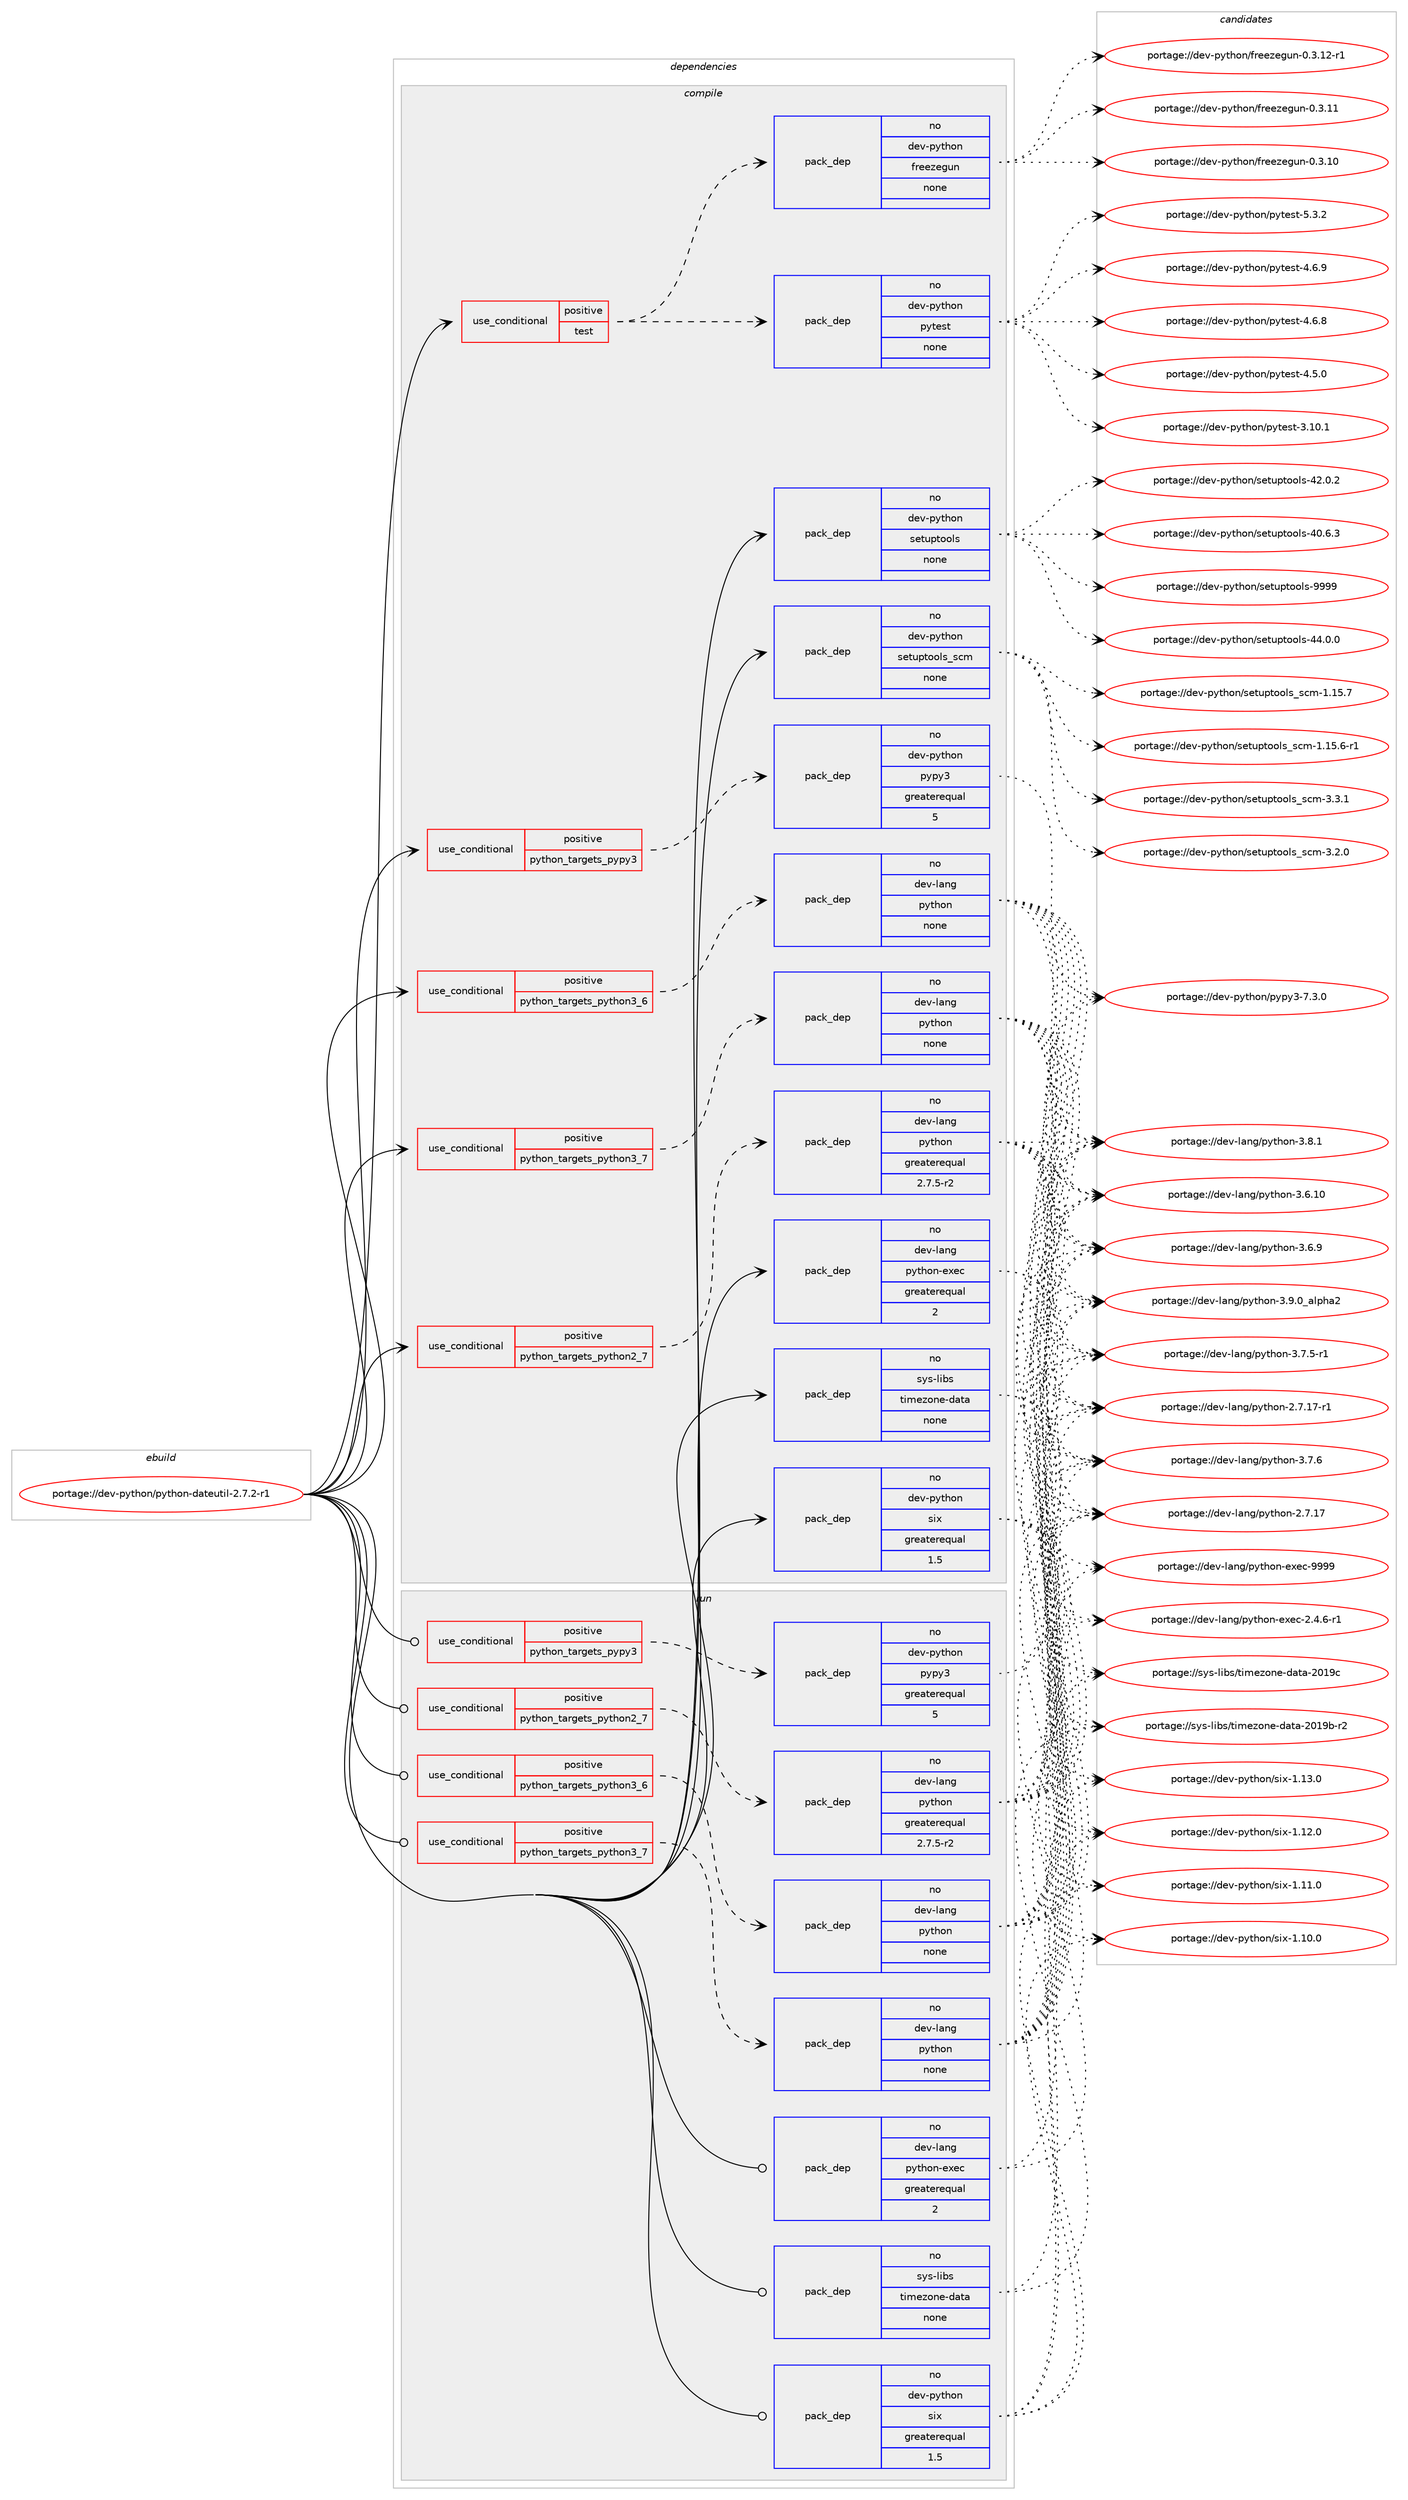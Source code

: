 digraph prolog {

# *************
# Graph options
# *************

newrank=true;
concentrate=true;
compound=true;
graph [rankdir=LR,fontname=Helvetica,fontsize=10,ranksep=1.5];#, ranksep=2.5, nodesep=0.2];
edge  [arrowhead=vee];
node  [fontname=Helvetica,fontsize=10];

# **********
# The ebuild
# **********

subgraph cluster_leftcol {
color=gray;
rank=same;
label=<<i>ebuild</i>>;
id [label="portage://dev-python/python-dateutil-2.7.2-r1", color=red, width=4, href="../dev-python/python-dateutil-2.7.2-r1.svg"];
}

# ****************
# The dependencies
# ****************

subgraph cluster_midcol {
color=gray;
label=<<i>dependencies</i>>;
subgraph cluster_compile {
fillcolor="#eeeeee";
style=filled;
label=<<i>compile</i>>;
subgraph cond107946 {
dependency432969 [label=<<TABLE BORDER="0" CELLBORDER="1" CELLSPACING="0" CELLPADDING="4"><TR><TD ROWSPAN="3" CELLPADDING="10">use_conditional</TD></TR><TR><TD>positive</TD></TR><TR><TD>python_targets_pypy3</TD></TR></TABLE>>, shape=none, color=red];
subgraph pack320108 {
dependency432970 [label=<<TABLE BORDER="0" CELLBORDER="1" CELLSPACING="0" CELLPADDING="4" WIDTH="220"><TR><TD ROWSPAN="6" CELLPADDING="30">pack_dep</TD></TR><TR><TD WIDTH="110">no</TD></TR><TR><TD>dev-python</TD></TR><TR><TD>pypy3</TD></TR><TR><TD>greaterequal</TD></TR><TR><TD>5</TD></TR></TABLE>>, shape=none, color=blue];
}
dependency432969:e -> dependency432970:w [weight=20,style="dashed",arrowhead="vee"];
}
id:e -> dependency432969:w [weight=20,style="solid",arrowhead="vee"];
subgraph cond107947 {
dependency432971 [label=<<TABLE BORDER="0" CELLBORDER="1" CELLSPACING="0" CELLPADDING="4"><TR><TD ROWSPAN="3" CELLPADDING="10">use_conditional</TD></TR><TR><TD>positive</TD></TR><TR><TD>python_targets_python2_7</TD></TR></TABLE>>, shape=none, color=red];
subgraph pack320109 {
dependency432972 [label=<<TABLE BORDER="0" CELLBORDER="1" CELLSPACING="0" CELLPADDING="4" WIDTH="220"><TR><TD ROWSPAN="6" CELLPADDING="30">pack_dep</TD></TR><TR><TD WIDTH="110">no</TD></TR><TR><TD>dev-lang</TD></TR><TR><TD>python</TD></TR><TR><TD>greaterequal</TD></TR><TR><TD>2.7.5-r2</TD></TR></TABLE>>, shape=none, color=blue];
}
dependency432971:e -> dependency432972:w [weight=20,style="dashed",arrowhead="vee"];
}
id:e -> dependency432971:w [weight=20,style="solid",arrowhead="vee"];
subgraph cond107948 {
dependency432973 [label=<<TABLE BORDER="0" CELLBORDER="1" CELLSPACING="0" CELLPADDING="4"><TR><TD ROWSPAN="3" CELLPADDING="10">use_conditional</TD></TR><TR><TD>positive</TD></TR><TR><TD>python_targets_python3_6</TD></TR></TABLE>>, shape=none, color=red];
subgraph pack320110 {
dependency432974 [label=<<TABLE BORDER="0" CELLBORDER="1" CELLSPACING="0" CELLPADDING="4" WIDTH="220"><TR><TD ROWSPAN="6" CELLPADDING="30">pack_dep</TD></TR><TR><TD WIDTH="110">no</TD></TR><TR><TD>dev-lang</TD></TR><TR><TD>python</TD></TR><TR><TD>none</TD></TR><TR><TD></TD></TR></TABLE>>, shape=none, color=blue];
}
dependency432973:e -> dependency432974:w [weight=20,style="dashed",arrowhead="vee"];
}
id:e -> dependency432973:w [weight=20,style="solid",arrowhead="vee"];
subgraph cond107949 {
dependency432975 [label=<<TABLE BORDER="0" CELLBORDER="1" CELLSPACING="0" CELLPADDING="4"><TR><TD ROWSPAN="3" CELLPADDING="10">use_conditional</TD></TR><TR><TD>positive</TD></TR><TR><TD>python_targets_python3_7</TD></TR></TABLE>>, shape=none, color=red];
subgraph pack320111 {
dependency432976 [label=<<TABLE BORDER="0" CELLBORDER="1" CELLSPACING="0" CELLPADDING="4" WIDTH="220"><TR><TD ROWSPAN="6" CELLPADDING="30">pack_dep</TD></TR><TR><TD WIDTH="110">no</TD></TR><TR><TD>dev-lang</TD></TR><TR><TD>python</TD></TR><TR><TD>none</TD></TR><TR><TD></TD></TR></TABLE>>, shape=none, color=blue];
}
dependency432975:e -> dependency432976:w [weight=20,style="dashed",arrowhead="vee"];
}
id:e -> dependency432975:w [weight=20,style="solid",arrowhead="vee"];
subgraph cond107950 {
dependency432977 [label=<<TABLE BORDER="0" CELLBORDER="1" CELLSPACING="0" CELLPADDING="4"><TR><TD ROWSPAN="3" CELLPADDING="10">use_conditional</TD></TR><TR><TD>positive</TD></TR><TR><TD>test</TD></TR></TABLE>>, shape=none, color=red];
subgraph pack320112 {
dependency432978 [label=<<TABLE BORDER="0" CELLBORDER="1" CELLSPACING="0" CELLPADDING="4" WIDTH="220"><TR><TD ROWSPAN="6" CELLPADDING="30">pack_dep</TD></TR><TR><TD WIDTH="110">no</TD></TR><TR><TD>dev-python</TD></TR><TR><TD>pytest</TD></TR><TR><TD>none</TD></TR><TR><TD></TD></TR></TABLE>>, shape=none, color=blue];
}
dependency432977:e -> dependency432978:w [weight=20,style="dashed",arrowhead="vee"];
subgraph pack320113 {
dependency432979 [label=<<TABLE BORDER="0" CELLBORDER="1" CELLSPACING="0" CELLPADDING="4" WIDTH="220"><TR><TD ROWSPAN="6" CELLPADDING="30">pack_dep</TD></TR><TR><TD WIDTH="110">no</TD></TR><TR><TD>dev-python</TD></TR><TR><TD>freezegun</TD></TR><TR><TD>none</TD></TR><TR><TD></TD></TR></TABLE>>, shape=none, color=blue];
}
dependency432977:e -> dependency432979:w [weight=20,style="dashed",arrowhead="vee"];
}
id:e -> dependency432977:w [weight=20,style="solid",arrowhead="vee"];
subgraph pack320114 {
dependency432980 [label=<<TABLE BORDER="0" CELLBORDER="1" CELLSPACING="0" CELLPADDING="4" WIDTH="220"><TR><TD ROWSPAN="6" CELLPADDING="30">pack_dep</TD></TR><TR><TD WIDTH="110">no</TD></TR><TR><TD>dev-lang</TD></TR><TR><TD>python-exec</TD></TR><TR><TD>greaterequal</TD></TR><TR><TD>2</TD></TR></TABLE>>, shape=none, color=blue];
}
id:e -> dependency432980:w [weight=20,style="solid",arrowhead="vee"];
subgraph pack320115 {
dependency432981 [label=<<TABLE BORDER="0" CELLBORDER="1" CELLSPACING="0" CELLPADDING="4" WIDTH="220"><TR><TD ROWSPAN="6" CELLPADDING="30">pack_dep</TD></TR><TR><TD WIDTH="110">no</TD></TR><TR><TD>dev-python</TD></TR><TR><TD>setuptools</TD></TR><TR><TD>none</TD></TR><TR><TD></TD></TR></TABLE>>, shape=none, color=blue];
}
id:e -> dependency432981:w [weight=20,style="solid",arrowhead="vee"];
subgraph pack320116 {
dependency432982 [label=<<TABLE BORDER="0" CELLBORDER="1" CELLSPACING="0" CELLPADDING="4" WIDTH="220"><TR><TD ROWSPAN="6" CELLPADDING="30">pack_dep</TD></TR><TR><TD WIDTH="110">no</TD></TR><TR><TD>dev-python</TD></TR><TR><TD>setuptools_scm</TD></TR><TR><TD>none</TD></TR><TR><TD></TD></TR></TABLE>>, shape=none, color=blue];
}
id:e -> dependency432982:w [weight=20,style="solid",arrowhead="vee"];
subgraph pack320117 {
dependency432983 [label=<<TABLE BORDER="0" CELLBORDER="1" CELLSPACING="0" CELLPADDING="4" WIDTH="220"><TR><TD ROWSPAN="6" CELLPADDING="30">pack_dep</TD></TR><TR><TD WIDTH="110">no</TD></TR><TR><TD>dev-python</TD></TR><TR><TD>six</TD></TR><TR><TD>greaterequal</TD></TR><TR><TD>1.5</TD></TR></TABLE>>, shape=none, color=blue];
}
id:e -> dependency432983:w [weight=20,style="solid",arrowhead="vee"];
subgraph pack320118 {
dependency432984 [label=<<TABLE BORDER="0" CELLBORDER="1" CELLSPACING="0" CELLPADDING="4" WIDTH="220"><TR><TD ROWSPAN="6" CELLPADDING="30">pack_dep</TD></TR><TR><TD WIDTH="110">no</TD></TR><TR><TD>sys-libs</TD></TR><TR><TD>timezone-data</TD></TR><TR><TD>none</TD></TR><TR><TD></TD></TR></TABLE>>, shape=none, color=blue];
}
id:e -> dependency432984:w [weight=20,style="solid",arrowhead="vee"];
}
subgraph cluster_compileandrun {
fillcolor="#eeeeee";
style=filled;
label=<<i>compile and run</i>>;
}
subgraph cluster_run {
fillcolor="#eeeeee";
style=filled;
label=<<i>run</i>>;
subgraph cond107951 {
dependency432985 [label=<<TABLE BORDER="0" CELLBORDER="1" CELLSPACING="0" CELLPADDING="4"><TR><TD ROWSPAN="3" CELLPADDING="10">use_conditional</TD></TR><TR><TD>positive</TD></TR><TR><TD>python_targets_pypy3</TD></TR></TABLE>>, shape=none, color=red];
subgraph pack320119 {
dependency432986 [label=<<TABLE BORDER="0" CELLBORDER="1" CELLSPACING="0" CELLPADDING="4" WIDTH="220"><TR><TD ROWSPAN="6" CELLPADDING="30">pack_dep</TD></TR><TR><TD WIDTH="110">no</TD></TR><TR><TD>dev-python</TD></TR><TR><TD>pypy3</TD></TR><TR><TD>greaterequal</TD></TR><TR><TD>5</TD></TR></TABLE>>, shape=none, color=blue];
}
dependency432985:e -> dependency432986:w [weight=20,style="dashed",arrowhead="vee"];
}
id:e -> dependency432985:w [weight=20,style="solid",arrowhead="odot"];
subgraph cond107952 {
dependency432987 [label=<<TABLE BORDER="0" CELLBORDER="1" CELLSPACING="0" CELLPADDING="4"><TR><TD ROWSPAN="3" CELLPADDING="10">use_conditional</TD></TR><TR><TD>positive</TD></TR><TR><TD>python_targets_python2_7</TD></TR></TABLE>>, shape=none, color=red];
subgraph pack320120 {
dependency432988 [label=<<TABLE BORDER="0" CELLBORDER="1" CELLSPACING="0" CELLPADDING="4" WIDTH="220"><TR><TD ROWSPAN="6" CELLPADDING="30">pack_dep</TD></TR><TR><TD WIDTH="110">no</TD></TR><TR><TD>dev-lang</TD></TR><TR><TD>python</TD></TR><TR><TD>greaterequal</TD></TR><TR><TD>2.7.5-r2</TD></TR></TABLE>>, shape=none, color=blue];
}
dependency432987:e -> dependency432988:w [weight=20,style="dashed",arrowhead="vee"];
}
id:e -> dependency432987:w [weight=20,style="solid",arrowhead="odot"];
subgraph cond107953 {
dependency432989 [label=<<TABLE BORDER="0" CELLBORDER="1" CELLSPACING="0" CELLPADDING="4"><TR><TD ROWSPAN="3" CELLPADDING="10">use_conditional</TD></TR><TR><TD>positive</TD></TR><TR><TD>python_targets_python3_6</TD></TR></TABLE>>, shape=none, color=red];
subgraph pack320121 {
dependency432990 [label=<<TABLE BORDER="0" CELLBORDER="1" CELLSPACING="0" CELLPADDING="4" WIDTH="220"><TR><TD ROWSPAN="6" CELLPADDING="30">pack_dep</TD></TR><TR><TD WIDTH="110">no</TD></TR><TR><TD>dev-lang</TD></TR><TR><TD>python</TD></TR><TR><TD>none</TD></TR><TR><TD></TD></TR></TABLE>>, shape=none, color=blue];
}
dependency432989:e -> dependency432990:w [weight=20,style="dashed",arrowhead="vee"];
}
id:e -> dependency432989:w [weight=20,style="solid",arrowhead="odot"];
subgraph cond107954 {
dependency432991 [label=<<TABLE BORDER="0" CELLBORDER="1" CELLSPACING="0" CELLPADDING="4"><TR><TD ROWSPAN="3" CELLPADDING="10">use_conditional</TD></TR><TR><TD>positive</TD></TR><TR><TD>python_targets_python3_7</TD></TR></TABLE>>, shape=none, color=red];
subgraph pack320122 {
dependency432992 [label=<<TABLE BORDER="0" CELLBORDER="1" CELLSPACING="0" CELLPADDING="4" WIDTH="220"><TR><TD ROWSPAN="6" CELLPADDING="30">pack_dep</TD></TR><TR><TD WIDTH="110">no</TD></TR><TR><TD>dev-lang</TD></TR><TR><TD>python</TD></TR><TR><TD>none</TD></TR><TR><TD></TD></TR></TABLE>>, shape=none, color=blue];
}
dependency432991:e -> dependency432992:w [weight=20,style="dashed",arrowhead="vee"];
}
id:e -> dependency432991:w [weight=20,style="solid",arrowhead="odot"];
subgraph pack320123 {
dependency432993 [label=<<TABLE BORDER="0" CELLBORDER="1" CELLSPACING="0" CELLPADDING="4" WIDTH="220"><TR><TD ROWSPAN="6" CELLPADDING="30">pack_dep</TD></TR><TR><TD WIDTH="110">no</TD></TR><TR><TD>dev-lang</TD></TR><TR><TD>python-exec</TD></TR><TR><TD>greaterequal</TD></TR><TR><TD>2</TD></TR></TABLE>>, shape=none, color=blue];
}
id:e -> dependency432993:w [weight=20,style="solid",arrowhead="odot"];
subgraph pack320124 {
dependency432994 [label=<<TABLE BORDER="0" CELLBORDER="1" CELLSPACING="0" CELLPADDING="4" WIDTH="220"><TR><TD ROWSPAN="6" CELLPADDING="30">pack_dep</TD></TR><TR><TD WIDTH="110">no</TD></TR><TR><TD>dev-python</TD></TR><TR><TD>six</TD></TR><TR><TD>greaterequal</TD></TR><TR><TD>1.5</TD></TR></TABLE>>, shape=none, color=blue];
}
id:e -> dependency432994:w [weight=20,style="solid",arrowhead="odot"];
subgraph pack320125 {
dependency432995 [label=<<TABLE BORDER="0" CELLBORDER="1" CELLSPACING="0" CELLPADDING="4" WIDTH="220"><TR><TD ROWSPAN="6" CELLPADDING="30">pack_dep</TD></TR><TR><TD WIDTH="110">no</TD></TR><TR><TD>sys-libs</TD></TR><TR><TD>timezone-data</TD></TR><TR><TD>none</TD></TR><TR><TD></TD></TR></TABLE>>, shape=none, color=blue];
}
id:e -> dependency432995:w [weight=20,style="solid",arrowhead="odot"];
}
}

# **************
# The candidates
# **************

subgraph cluster_choices {
rank=same;
color=gray;
label=<<i>candidates</i>>;

subgraph choice320108 {
color=black;
nodesep=1;
choice100101118451121211161041111104711212111212151455546514648 [label="portage://dev-python/pypy3-7.3.0", color=red, width=4,href="../dev-python/pypy3-7.3.0.svg"];
dependency432970:e -> choice100101118451121211161041111104711212111212151455546514648:w [style=dotted,weight="100"];
}
subgraph choice320109 {
color=black;
nodesep=1;
choice10010111845108971101034711212111610411111045514657464895971081121049750 [label="portage://dev-lang/python-3.9.0_alpha2", color=red, width=4,href="../dev-lang/python-3.9.0_alpha2.svg"];
choice100101118451089711010347112121116104111110455146564649 [label="portage://dev-lang/python-3.8.1", color=red, width=4,href="../dev-lang/python-3.8.1.svg"];
choice100101118451089711010347112121116104111110455146554654 [label="portage://dev-lang/python-3.7.6", color=red, width=4,href="../dev-lang/python-3.7.6.svg"];
choice1001011184510897110103471121211161041111104551465546534511449 [label="portage://dev-lang/python-3.7.5-r1", color=red, width=4,href="../dev-lang/python-3.7.5-r1.svg"];
choice100101118451089711010347112121116104111110455146544657 [label="portage://dev-lang/python-3.6.9", color=red, width=4,href="../dev-lang/python-3.6.9.svg"];
choice10010111845108971101034711212111610411111045514654464948 [label="portage://dev-lang/python-3.6.10", color=red, width=4,href="../dev-lang/python-3.6.10.svg"];
choice100101118451089711010347112121116104111110455046554649554511449 [label="portage://dev-lang/python-2.7.17-r1", color=red, width=4,href="../dev-lang/python-2.7.17-r1.svg"];
choice10010111845108971101034711212111610411111045504655464955 [label="portage://dev-lang/python-2.7.17", color=red, width=4,href="../dev-lang/python-2.7.17.svg"];
dependency432972:e -> choice10010111845108971101034711212111610411111045514657464895971081121049750:w [style=dotted,weight="100"];
dependency432972:e -> choice100101118451089711010347112121116104111110455146564649:w [style=dotted,weight="100"];
dependency432972:e -> choice100101118451089711010347112121116104111110455146554654:w [style=dotted,weight="100"];
dependency432972:e -> choice1001011184510897110103471121211161041111104551465546534511449:w [style=dotted,weight="100"];
dependency432972:e -> choice100101118451089711010347112121116104111110455146544657:w [style=dotted,weight="100"];
dependency432972:e -> choice10010111845108971101034711212111610411111045514654464948:w [style=dotted,weight="100"];
dependency432972:e -> choice100101118451089711010347112121116104111110455046554649554511449:w [style=dotted,weight="100"];
dependency432972:e -> choice10010111845108971101034711212111610411111045504655464955:w [style=dotted,weight="100"];
}
subgraph choice320110 {
color=black;
nodesep=1;
choice10010111845108971101034711212111610411111045514657464895971081121049750 [label="portage://dev-lang/python-3.9.0_alpha2", color=red, width=4,href="../dev-lang/python-3.9.0_alpha2.svg"];
choice100101118451089711010347112121116104111110455146564649 [label="portage://dev-lang/python-3.8.1", color=red, width=4,href="../dev-lang/python-3.8.1.svg"];
choice100101118451089711010347112121116104111110455146554654 [label="portage://dev-lang/python-3.7.6", color=red, width=4,href="../dev-lang/python-3.7.6.svg"];
choice1001011184510897110103471121211161041111104551465546534511449 [label="portage://dev-lang/python-3.7.5-r1", color=red, width=4,href="../dev-lang/python-3.7.5-r1.svg"];
choice100101118451089711010347112121116104111110455146544657 [label="portage://dev-lang/python-3.6.9", color=red, width=4,href="../dev-lang/python-3.6.9.svg"];
choice10010111845108971101034711212111610411111045514654464948 [label="portage://dev-lang/python-3.6.10", color=red, width=4,href="../dev-lang/python-3.6.10.svg"];
choice100101118451089711010347112121116104111110455046554649554511449 [label="portage://dev-lang/python-2.7.17-r1", color=red, width=4,href="../dev-lang/python-2.7.17-r1.svg"];
choice10010111845108971101034711212111610411111045504655464955 [label="portage://dev-lang/python-2.7.17", color=red, width=4,href="../dev-lang/python-2.7.17.svg"];
dependency432974:e -> choice10010111845108971101034711212111610411111045514657464895971081121049750:w [style=dotted,weight="100"];
dependency432974:e -> choice100101118451089711010347112121116104111110455146564649:w [style=dotted,weight="100"];
dependency432974:e -> choice100101118451089711010347112121116104111110455146554654:w [style=dotted,weight="100"];
dependency432974:e -> choice1001011184510897110103471121211161041111104551465546534511449:w [style=dotted,weight="100"];
dependency432974:e -> choice100101118451089711010347112121116104111110455146544657:w [style=dotted,weight="100"];
dependency432974:e -> choice10010111845108971101034711212111610411111045514654464948:w [style=dotted,weight="100"];
dependency432974:e -> choice100101118451089711010347112121116104111110455046554649554511449:w [style=dotted,weight="100"];
dependency432974:e -> choice10010111845108971101034711212111610411111045504655464955:w [style=dotted,weight="100"];
}
subgraph choice320111 {
color=black;
nodesep=1;
choice10010111845108971101034711212111610411111045514657464895971081121049750 [label="portage://dev-lang/python-3.9.0_alpha2", color=red, width=4,href="../dev-lang/python-3.9.0_alpha2.svg"];
choice100101118451089711010347112121116104111110455146564649 [label="portage://dev-lang/python-3.8.1", color=red, width=4,href="../dev-lang/python-3.8.1.svg"];
choice100101118451089711010347112121116104111110455146554654 [label="portage://dev-lang/python-3.7.6", color=red, width=4,href="../dev-lang/python-3.7.6.svg"];
choice1001011184510897110103471121211161041111104551465546534511449 [label="portage://dev-lang/python-3.7.5-r1", color=red, width=4,href="../dev-lang/python-3.7.5-r1.svg"];
choice100101118451089711010347112121116104111110455146544657 [label="portage://dev-lang/python-3.6.9", color=red, width=4,href="../dev-lang/python-3.6.9.svg"];
choice10010111845108971101034711212111610411111045514654464948 [label="portage://dev-lang/python-3.6.10", color=red, width=4,href="../dev-lang/python-3.6.10.svg"];
choice100101118451089711010347112121116104111110455046554649554511449 [label="portage://dev-lang/python-2.7.17-r1", color=red, width=4,href="../dev-lang/python-2.7.17-r1.svg"];
choice10010111845108971101034711212111610411111045504655464955 [label="portage://dev-lang/python-2.7.17", color=red, width=4,href="../dev-lang/python-2.7.17.svg"];
dependency432976:e -> choice10010111845108971101034711212111610411111045514657464895971081121049750:w [style=dotted,weight="100"];
dependency432976:e -> choice100101118451089711010347112121116104111110455146564649:w [style=dotted,weight="100"];
dependency432976:e -> choice100101118451089711010347112121116104111110455146554654:w [style=dotted,weight="100"];
dependency432976:e -> choice1001011184510897110103471121211161041111104551465546534511449:w [style=dotted,weight="100"];
dependency432976:e -> choice100101118451089711010347112121116104111110455146544657:w [style=dotted,weight="100"];
dependency432976:e -> choice10010111845108971101034711212111610411111045514654464948:w [style=dotted,weight="100"];
dependency432976:e -> choice100101118451089711010347112121116104111110455046554649554511449:w [style=dotted,weight="100"];
dependency432976:e -> choice10010111845108971101034711212111610411111045504655464955:w [style=dotted,weight="100"];
}
subgraph choice320112 {
color=black;
nodesep=1;
choice1001011184511212111610411111047112121116101115116455346514650 [label="portage://dev-python/pytest-5.3.2", color=red, width=4,href="../dev-python/pytest-5.3.2.svg"];
choice1001011184511212111610411111047112121116101115116455246544657 [label="portage://dev-python/pytest-4.6.9", color=red, width=4,href="../dev-python/pytest-4.6.9.svg"];
choice1001011184511212111610411111047112121116101115116455246544656 [label="portage://dev-python/pytest-4.6.8", color=red, width=4,href="../dev-python/pytest-4.6.8.svg"];
choice1001011184511212111610411111047112121116101115116455246534648 [label="portage://dev-python/pytest-4.5.0", color=red, width=4,href="../dev-python/pytest-4.5.0.svg"];
choice100101118451121211161041111104711212111610111511645514649484649 [label="portage://dev-python/pytest-3.10.1", color=red, width=4,href="../dev-python/pytest-3.10.1.svg"];
dependency432978:e -> choice1001011184511212111610411111047112121116101115116455346514650:w [style=dotted,weight="100"];
dependency432978:e -> choice1001011184511212111610411111047112121116101115116455246544657:w [style=dotted,weight="100"];
dependency432978:e -> choice1001011184511212111610411111047112121116101115116455246544656:w [style=dotted,weight="100"];
dependency432978:e -> choice1001011184511212111610411111047112121116101115116455246534648:w [style=dotted,weight="100"];
dependency432978:e -> choice100101118451121211161041111104711212111610111511645514649484649:w [style=dotted,weight="100"];
}
subgraph choice320113 {
color=black;
nodesep=1;
choice1001011184511212111610411111047102114101101122101103117110454846514649504511449 [label="portage://dev-python/freezegun-0.3.12-r1", color=red, width=4,href="../dev-python/freezegun-0.3.12-r1.svg"];
choice100101118451121211161041111104710211410110112210110311711045484651464949 [label="portage://dev-python/freezegun-0.3.11", color=red, width=4,href="../dev-python/freezegun-0.3.11.svg"];
choice100101118451121211161041111104710211410110112210110311711045484651464948 [label="portage://dev-python/freezegun-0.3.10", color=red, width=4,href="../dev-python/freezegun-0.3.10.svg"];
dependency432979:e -> choice1001011184511212111610411111047102114101101122101103117110454846514649504511449:w [style=dotted,weight="100"];
dependency432979:e -> choice100101118451121211161041111104710211410110112210110311711045484651464949:w [style=dotted,weight="100"];
dependency432979:e -> choice100101118451121211161041111104710211410110112210110311711045484651464948:w [style=dotted,weight="100"];
}
subgraph choice320114 {
color=black;
nodesep=1;
choice10010111845108971101034711212111610411111045101120101994557575757 [label="portage://dev-lang/python-exec-9999", color=red, width=4,href="../dev-lang/python-exec-9999.svg"];
choice10010111845108971101034711212111610411111045101120101994550465246544511449 [label="portage://dev-lang/python-exec-2.4.6-r1", color=red, width=4,href="../dev-lang/python-exec-2.4.6-r1.svg"];
dependency432980:e -> choice10010111845108971101034711212111610411111045101120101994557575757:w [style=dotted,weight="100"];
dependency432980:e -> choice10010111845108971101034711212111610411111045101120101994550465246544511449:w [style=dotted,weight="100"];
}
subgraph choice320115 {
color=black;
nodesep=1;
choice10010111845112121116104111110471151011161171121161111111081154557575757 [label="portage://dev-python/setuptools-9999", color=red, width=4,href="../dev-python/setuptools-9999.svg"];
choice100101118451121211161041111104711510111611711211611111110811545525246484648 [label="portage://dev-python/setuptools-44.0.0", color=red, width=4,href="../dev-python/setuptools-44.0.0.svg"];
choice100101118451121211161041111104711510111611711211611111110811545525046484650 [label="portage://dev-python/setuptools-42.0.2", color=red, width=4,href="../dev-python/setuptools-42.0.2.svg"];
choice100101118451121211161041111104711510111611711211611111110811545524846544651 [label="portage://dev-python/setuptools-40.6.3", color=red, width=4,href="../dev-python/setuptools-40.6.3.svg"];
dependency432981:e -> choice10010111845112121116104111110471151011161171121161111111081154557575757:w [style=dotted,weight="100"];
dependency432981:e -> choice100101118451121211161041111104711510111611711211611111110811545525246484648:w [style=dotted,weight="100"];
dependency432981:e -> choice100101118451121211161041111104711510111611711211611111110811545525046484650:w [style=dotted,weight="100"];
dependency432981:e -> choice100101118451121211161041111104711510111611711211611111110811545524846544651:w [style=dotted,weight="100"];
}
subgraph choice320116 {
color=black;
nodesep=1;
choice10010111845112121116104111110471151011161171121161111111081159511599109455146514649 [label="portage://dev-python/setuptools_scm-3.3.1", color=red, width=4,href="../dev-python/setuptools_scm-3.3.1.svg"];
choice10010111845112121116104111110471151011161171121161111111081159511599109455146504648 [label="portage://dev-python/setuptools_scm-3.2.0", color=red, width=4,href="../dev-python/setuptools_scm-3.2.0.svg"];
choice1001011184511212111610411111047115101116117112116111111108115951159910945494649534655 [label="portage://dev-python/setuptools_scm-1.15.7", color=red, width=4,href="../dev-python/setuptools_scm-1.15.7.svg"];
choice10010111845112121116104111110471151011161171121161111111081159511599109454946495346544511449 [label="portage://dev-python/setuptools_scm-1.15.6-r1", color=red, width=4,href="../dev-python/setuptools_scm-1.15.6-r1.svg"];
dependency432982:e -> choice10010111845112121116104111110471151011161171121161111111081159511599109455146514649:w [style=dotted,weight="100"];
dependency432982:e -> choice10010111845112121116104111110471151011161171121161111111081159511599109455146504648:w [style=dotted,weight="100"];
dependency432982:e -> choice1001011184511212111610411111047115101116117112116111111108115951159910945494649534655:w [style=dotted,weight="100"];
dependency432982:e -> choice10010111845112121116104111110471151011161171121161111111081159511599109454946495346544511449:w [style=dotted,weight="100"];
}
subgraph choice320117 {
color=black;
nodesep=1;
choice100101118451121211161041111104711510512045494649514648 [label="portage://dev-python/six-1.13.0", color=red, width=4,href="../dev-python/six-1.13.0.svg"];
choice100101118451121211161041111104711510512045494649504648 [label="portage://dev-python/six-1.12.0", color=red, width=4,href="../dev-python/six-1.12.0.svg"];
choice100101118451121211161041111104711510512045494649494648 [label="portage://dev-python/six-1.11.0", color=red, width=4,href="../dev-python/six-1.11.0.svg"];
choice100101118451121211161041111104711510512045494649484648 [label="portage://dev-python/six-1.10.0", color=red, width=4,href="../dev-python/six-1.10.0.svg"];
dependency432983:e -> choice100101118451121211161041111104711510512045494649514648:w [style=dotted,weight="100"];
dependency432983:e -> choice100101118451121211161041111104711510512045494649504648:w [style=dotted,weight="100"];
dependency432983:e -> choice100101118451121211161041111104711510512045494649494648:w [style=dotted,weight="100"];
dependency432983:e -> choice100101118451121211161041111104711510512045494649484648:w [style=dotted,weight="100"];
}
subgraph choice320118 {
color=black;
nodesep=1;
choice115121115451081059811547116105109101122111110101451009711697455048495799 [label="portage://sys-libs/timezone-data-2019c", color=red, width=4,href="../sys-libs/timezone-data-2019c.svg"];
choice1151211154510810598115471161051091011221111101014510097116974550484957984511450 [label="portage://sys-libs/timezone-data-2019b-r2", color=red, width=4,href="../sys-libs/timezone-data-2019b-r2.svg"];
dependency432984:e -> choice115121115451081059811547116105109101122111110101451009711697455048495799:w [style=dotted,weight="100"];
dependency432984:e -> choice1151211154510810598115471161051091011221111101014510097116974550484957984511450:w [style=dotted,weight="100"];
}
subgraph choice320119 {
color=black;
nodesep=1;
choice100101118451121211161041111104711212111212151455546514648 [label="portage://dev-python/pypy3-7.3.0", color=red, width=4,href="../dev-python/pypy3-7.3.0.svg"];
dependency432986:e -> choice100101118451121211161041111104711212111212151455546514648:w [style=dotted,weight="100"];
}
subgraph choice320120 {
color=black;
nodesep=1;
choice10010111845108971101034711212111610411111045514657464895971081121049750 [label="portage://dev-lang/python-3.9.0_alpha2", color=red, width=4,href="../dev-lang/python-3.9.0_alpha2.svg"];
choice100101118451089711010347112121116104111110455146564649 [label="portage://dev-lang/python-3.8.1", color=red, width=4,href="../dev-lang/python-3.8.1.svg"];
choice100101118451089711010347112121116104111110455146554654 [label="portage://dev-lang/python-3.7.6", color=red, width=4,href="../dev-lang/python-3.7.6.svg"];
choice1001011184510897110103471121211161041111104551465546534511449 [label="portage://dev-lang/python-3.7.5-r1", color=red, width=4,href="../dev-lang/python-3.7.5-r1.svg"];
choice100101118451089711010347112121116104111110455146544657 [label="portage://dev-lang/python-3.6.9", color=red, width=4,href="../dev-lang/python-3.6.9.svg"];
choice10010111845108971101034711212111610411111045514654464948 [label="portage://dev-lang/python-3.6.10", color=red, width=4,href="../dev-lang/python-3.6.10.svg"];
choice100101118451089711010347112121116104111110455046554649554511449 [label="portage://dev-lang/python-2.7.17-r1", color=red, width=4,href="../dev-lang/python-2.7.17-r1.svg"];
choice10010111845108971101034711212111610411111045504655464955 [label="portage://dev-lang/python-2.7.17", color=red, width=4,href="../dev-lang/python-2.7.17.svg"];
dependency432988:e -> choice10010111845108971101034711212111610411111045514657464895971081121049750:w [style=dotted,weight="100"];
dependency432988:e -> choice100101118451089711010347112121116104111110455146564649:w [style=dotted,weight="100"];
dependency432988:e -> choice100101118451089711010347112121116104111110455146554654:w [style=dotted,weight="100"];
dependency432988:e -> choice1001011184510897110103471121211161041111104551465546534511449:w [style=dotted,weight="100"];
dependency432988:e -> choice100101118451089711010347112121116104111110455146544657:w [style=dotted,weight="100"];
dependency432988:e -> choice10010111845108971101034711212111610411111045514654464948:w [style=dotted,weight="100"];
dependency432988:e -> choice100101118451089711010347112121116104111110455046554649554511449:w [style=dotted,weight="100"];
dependency432988:e -> choice10010111845108971101034711212111610411111045504655464955:w [style=dotted,weight="100"];
}
subgraph choice320121 {
color=black;
nodesep=1;
choice10010111845108971101034711212111610411111045514657464895971081121049750 [label="portage://dev-lang/python-3.9.0_alpha2", color=red, width=4,href="../dev-lang/python-3.9.0_alpha2.svg"];
choice100101118451089711010347112121116104111110455146564649 [label="portage://dev-lang/python-3.8.1", color=red, width=4,href="../dev-lang/python-3.8.1.svg"];
choice100101118451089711010347112121116104111110455146554654 [label="portage://dev-lang/python-3.7.6", color=red, width=4,href="../dev-lang/python-3.7.6.svg"];
choice1001011184510897110103471121211161041111104551465546534511449 [label="portage://dev-lang/python-3.7.5-r1", color=red, width=4,href="../dev-lang/python-3.7.5-r1.svg"];
choice100101118451089711010347112121116104111110455146544657 [label="portage://dev-lang/python-3.6.9", color=red, width=4,href="../dev-lang/python-3.6.9.svg"];
choice10010111845108971101034711212111610411111045514654464948 [label="portage://dev-lang/python-3.6.10", color=red, width=4,href="../dev-lang/python-3.6.10.svg"];
choice100101118451089711010347112121116104111110455046554649554511449 [label="portage://dev-lang/python-2.7.17-r1", color=red, width=4,href="../dev-lang/python-2.7.17-r1.svg"];
choice10010111845108971101034711212111610411111045504655464955 [label="portage://dev-lang/python-2.7.17", color=red, width=4,href="../dev-lang/python-2.7.17.svg"];
dependency432990:e -> choice10010111845108971101034711212111610411111045514657464895971081121049750:w [style=dotted,weight="100"];
dependency432990:e -> choice100101118451089711010347112121116104111110455146564649:w [style=dotted,weight="100"];
dependency432990:e -> choice100101118451089711010347112121116104111110455146554654:w [style=dotted,weight="100"];
dependency432990:e -> choice1001011184510897110103471121211161041111104551465546534511449:w [style=dotted,weight="100"];
dependency432990:e -> choice100101118451089711010347112121116104111110455146544657:w [style=dotted,weight="100"];
dependency432990:e -> choice10010111845108971101034711212111610411111045514654464948:w [style=dotted,weight="100"];
dependency432990:e -> choice100101118451089711010347112121116104111110455046554649554511449:w [style=dotted,weight="100"];
dependency432990:e -> choice10010111845108971101034711212111610411111045504655464955:w [style=dotted,weight="100"];
}
subgraph choice320122 {
color=black;
nodesep=1;
choice10010111845108971101034711212111610411111045514657464895971081121049750 [label="portage://dev-lang/python-3.9.0_alpha2", color=red, width=4,href="../dev-lang/python-3.9.0_alpha2.svg"];
choice100101118451089711010347112121116104111110455146564649 [label="portage://dev-lang/python-3.8.1", color=red, width=4,href="../dev-lang/python-3.8.1.svg"];
choice100101118451089711010347112121116104111110455146554654 [label="portage://dev-lang/python-3.7.6", color=red, width=4,href="../dev-lang/python-3.7.6.svg"];
choice1001011184510897110103471121211161041111104551465546534511449 [label="portage://dev-lang/python-3.7.5-r1", color=red, width=4,href="../dev-lang/python-3.7.5-r1.svg"];
choice100101118451089711010347112121116104111110455146544657 [label="portage://dev-lang/python-3.6.9", color=red, width=4,href="../dev-lang/python-3.6.9.svg"];
choice10010111845108971101034711212111610411111045514654464948 [label="portage://dev-lang/python-3.6.10", color=red, width=4,href="../dev-lang/python-3.6.10.svg"];
choice100101118451089711010347112121116104111110455046554649554511449 [label="portage://dev-lang/python-2.7.17-r1", color=red, width=4,href="../dev-lang/python-2.7.17-r1.svg"];
choice10010111845108971101034711212111610411111045504655464955 [label="portage://dev-lang/python-2.7.17", color=red, width=4,href="../dev-lang/python-2.7.17.svg"];
dependency432992:e -> choice10010111845108971101034711212111610411111045514657464895971081121049750:w [style=dotted,weight="100"];
dependency432992:e -> choice100101118451089711010347112121116104111110455146564649:w [style=dotted,weight="100"];
dependency432992:e -> choice100101118451089711010347112121116104111110455146554654:w [style=dotted,weight="100"];
dependency432992:e -> choice1001011184510897110103471121211161041111104551465546534511449:w [style=dotted,weight="100"];
dependency432992:e -> choice100101118451089711010347112121116104111110455146544657:w [style=dotted,weight="100"];
dependency432992:e -> choice10010111845108971101034711212111610411111045514654464948:w [style=dotted,weight="100"];
dependency432992:e -> choice100101118451089711010347112121116104111110455046554649554511449:w [style=dotted,weight="100"];
dependency432992:e -> choice10010111845108971101034711212111610411111045504655464955:w [style=dotted,weight="100"];
}
subgraph choice320123 {
color=black;
nodesep=1;
choice10010111845108971101034711212111610411111045101120101994557575757 [label="portage://dev-lang/python-exec-9999", color=red, width=4,href="../dev-lang/python-exec-9999.svg"];
choice10010111845108971101034711212111610411111045101120101994550465246544511449 [label="portage://dev-lang/python-exec-2.4.6-r1", color=red, width=4,href="../dev-lang/python-exec-2.4.6-r1.svg"];
dependency432993:e -> choice10010111845108971101034711212111610411111045101120101994557575757:w [style=dotted,weight="100"];
dependency432993:e -> choice10010111845108971101034711212111610411111045101120101994550465246544511449:w [style=dotted,weight="100"];
}
subgraph choice320124 {
color=black;
nodesep=1;
choice100101118451121211161041111104711510512045494649514648 [label="portage://dev-python/six-1.13.0", color=red, width=4,href="../dev-python/six-1.13.0.svg"];
choice100101118451121211161041111104711510512045494649504648 [label="portage://dev-python/six-1.12.0", color=red, width=4,href="../dev-python/six-1.12.0.svg"];
choice100101118451121211161041111104711510512045494649494648 [label="portage://dev-python/six-1.11.0", color=red, width=4,href="../dev-python/six-1.11.0.svg"];
choice100101118451121211161041111104711510512045494649484648 [label="portage://dev-python/six-1.10.0", color=red, width=4,href="../dev-python/six-1.10.0.svg"];
dependency432994:e -> choice100101118451121211161041111104711510512045494649514648:w [style=dotted,weight="100"];
dependency432994:e -> choice100101118451121211161041111104711510512045494649504648:w [style=dotted,weight="100"];
dependency432994:e -> choice100101118451121211161041111104711510512045494649494648:w [style=dotted,weight="100"];
dependency432994:e -> choice100101118451121211161041111104711510512045494649484648:w [style=dotted,weight="100"];
}
subgraph choice320125 {
color=black;
nodesep=1;
choice115121115451081059811547116105109101122111110101451009711697455048495799 [label="portage://sys-libs/timezone-data-2019c", color=red, width=4,href="../sys-libs/timezone-data-2019c.svg"];
choice1151211154510810598115471161051091011221111101014510097116974550484957984511450 [label="portage://sys-libs/timezone-data-2019b-r2", color=red, width=4,href="../sys-libs/timezone-data-2019b-r2.svg"];
dependency432995:e -> choice115121115451081059811547116105109101122111110101451009711697455048495799:w [style=dotted,weight="100"];
dependency432995:e -> choice1151211154510810598115471161051091011221111101014510097116974550484957984511450:w [style=dotted,weight="100"];
}
}

}
